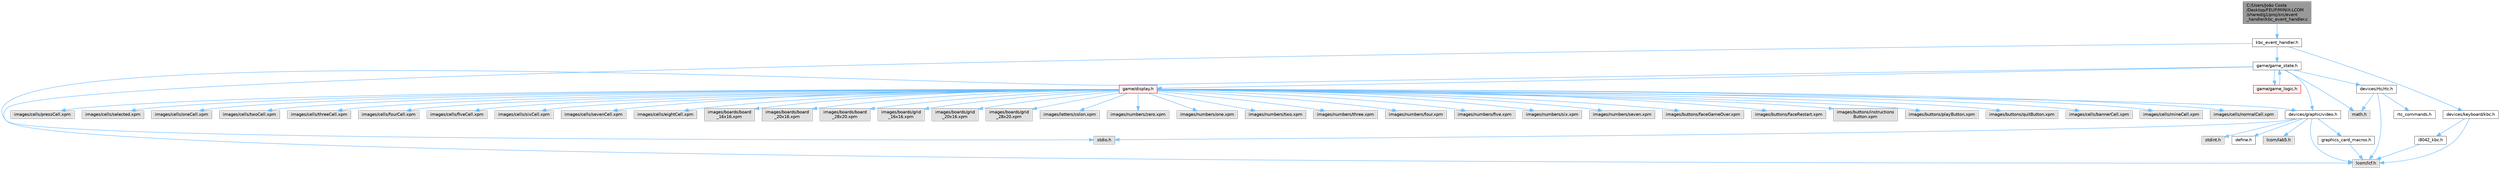 digraph "C:/Users/João Costa/Desktop/FEUP/MINIX-LCOM/shared/g1/proj/src/event_handler/kbc_event_handler.c"
{
 // LATEX_PDF_SIZE
  bgcolor="transparent";
  edge [fontname=Helvetica,fontsize=10,labelfontname=Helvetica,labelfontsize=10];
  node [fontname=Helvetica,fontsize=10,shape=box,height=0.2,width=0.4];
  Node1 [label="C:/Users/João Costa\l/Desktop/FEUP/MINIX-LCOM\l/shared/g1/proj/src/event\l_handler/kbc_event_handler.c",height=0.2,width=0.4,color="gray40", fillcolor="grey60", style="filled", fontcolor="black",tooltip=" "];
  Node1 -> Node2 [color="steelblue1",style="solid"];
  Node2 [label="kbc_event_handler.h",height=0.2,width=0.4,color="grey40", fillcolor="white", style="filled",URL="$kbc__event__handler_8h.html",tooltip=" "];
  Node2 -> Node3 [color="steelblue1",style="solid"];
  Node3 [label="stdio.h",height=0.2,width=0.4,color="grey60", fillcolor="#E0E0E0", style="filled",tooltip=" "];
  Node2 -> Node4 [color="steelblue1",style="solid"];
  Node4 [label="devices/keyboard/kbc.h",height=0.2,width=0.4,color="grey40", fillcolor="white", style="filled",URL="$kbc_8h.html",tooltip=" "];
  Node4 -> Node5 [color="steelblue1",style="solid"];
  Node5 [label="lcom/lcf.h",height=0.2,width=0.4,color="grey60", fillcolor="#E0E0E0", style="filled",tooltip=" "];
  Node4 -> Node6 [color="steelblue1",style="solid"];
  Node6 [label="i8042_kbc.h",height=0.2,width=0.4,color="grey40", fillcolor="white", style="filled",URL="$i8042__kbc_8h.html",tooltip=" "];
  Node6 -> Node5 [color="steelblue1",style="solid"];
  Node2 -> Node7 [color="steelblue1",style="solid"];
  Node7 [label="game/game_state.h",height=0.2,width=0.4,color="grey40", fillcolor="white", style="filled",URL="$game__state_8h.html",tooltip=" "];
  Node7 -> Node5 [color="steelblue1",style="solid"];
  Node7 -> Node8 [color="steelblue1",style="solid"];
  Node8 [label="math.h",height=0.2,width=0.4,color="grey60", fillcolor="#E0E0E0", style="filled",tooltip=" "];
  Node7 -> Node9 [color="steelblue1",style="solid"];
  Node9 [label="devices/graphic/video.h",height=0.2,width=0.4,color="grey40", fillcolor="white", style="filled",URL="$video_8h.html",tooltip=" "];
  Node9 -> Node5 [color="steelblue1",style="solid"];
  Node9 -> Node10 [color="steelblue1",style="solid"];
  Node10 [label="lcom/lab5.h",height=0.2,width=0.4,color="grey60", fillcolor="#E0E0E0", style="filled",tooltip=" "];
  Node9 -> Node11 [color="steelblue1",style="solid"];
  Node11 [label="stdint.h",height=0.2,width=0.4,color="grey60", fillcolor="#E0E0E0", style="filled",tooltip=" "];
  Node9 -> Node3 [color="steelblue1",style="solid"];
  Node9 -> Node12 [color="steelblue1",style="solid"];
  Node12 [label="define.h",height=0.2,width=0.4,color="grey40", fillcolor="white", style="filled",URL="$define_8h.html",tooltip=" "];
  Node9 -> Node13 [color="steelblue1",style="solid"];
  Node13 [label="graphics_card_macros.h",height=0.2,width=0.4,color="grey40", fillcolor="white", style="filled",URL="$graphics__card__macros_8h.html",tooltip=" "];
  Node13 -> Node5 [color="steelblue1",style="solid"];
  Node7 -> Node14 [color="steelblue1",style="solid"];
  Node14 [label="devices/rtc/rtc.h",height=0.2,width=0.4,color="grey40", fillcolor="white", style="filled",URL="$rtc_8h.html",tooltip=" "];
  Node14 -> Node15 [color="steelblue1",style="solid"];
  Node15 [label="rtc_commands.h",height=0.2,width=0.4,color="grey40", fillcolor="white", style="filled",URL="$rtc__commands_8h.html",tooltip=" "];
  Node14 -> Node5 [color="steelblue1",style="solid"];
  Node14 -> Node8 [color="steelblue1",style="solid"];
  Node7 -> Node16 [color="steelblue1",style="solid"];
  Node16 [label="game/display.h",height=0.2,width=0.4,color="red", fillcolor="#FFF0F0", style="filled",URL="$display_8h.html",tooltip=" "];
  Node16 -> Node9 [color="steelblue1",style="solid"];
  Node16 -> Node17 [color="steelblue1",style="solid"];
  Node17 [label="images/buttons/faceGameOver.xpm",height=0.2,width=0.4,color="grey60", fillcolor="#E0E0E0", style="filled",tooltip=" "];
  Node16 -> Node18 [color="steelblue1",style="solid"];
  Node18 [label="images/buttons/faceRestart.xpm",height=0.2,width=0.4,color="grey60", fillcolor="#E0E0E0", style="filled",tooltip=" "];
  Node16 -> Node19 [color="steelblue1",style="solid"];
  Node19 [label="images/buttons/instructions\lButton.xpm",height=0.2,width=0.4,color="grey60", fillcolor="#E0E0E0", style="filled",tooltip=" "];
  Node16 -> Node20 [color="steelblue1",style="solid"];
  Node20 [label="images/buttons/playButton.xpm",height=0.2,width=0.4,color="grey60", fillcolor="#E0E0E0", style="filled",tooltip=" "];
  Node16 -> Node21 [color="steelblue1",style="solid"];
  Node21 [label="images/buttons/quitButton.xpm",height=0.2,width=0.4,color="grey60", fillcolor="#E0E0E0", style="filled",tooltip=" "];
  Node16 -> Node22 [color="steelblue1",style="solid"];
  Node22 [label="images/cells/bannerCell.xpm",height=0.2,width=0.4,color="grey60", fillcolor="#E0E0E0", style="filled",tooltip=" "];
  Node16 -> Node23 [color="steelblue1",style="solid"];
  Node23 [label="images/cells/mineCell.xpm",height=0.2,width=0.4,color="grey60", fillcolor="#E0E0E0", style="filled",tooltip=" "];
  Node16 -> Node24 [color="steelblue1",style="solid"];
  Node24 [label="images/cells/normalCell.xpm",height=0.2,width=0.4,color="grey60", fillcolor="#E0E0E0", style="filled",tooltip=" "];
  Node16 -> Node25 [color="steelblue1",style="solid"];
  Node25 [label="images/cells/pressCell.xpm",height=0.2,width=0.4,color="grey60", fillcolor="#E0E0E0", style="filled",tooltip=" "];
  Node16 -> Node26 [color="steelblue1",style="solid"];
  Node26 [label="images/cells/selected.xpm",height=0.2,width=0.4,color="grey60", fillcolor="#E0E0E0", style="filled",tooltip=" "];
  Node16 -> Node27 [color="steelblue1",style="solid"];
  Node27 [label="images/cells/oneCell.xpm",height=0.2,width=0.4,color="grey60", fillcolor="#E0E0E0", style="filled",tooltip=" "];
  Node16 -> Node28 [color="steelblue1",style="solid"];
  Node28 [label="images/cells/twoCell.xpm",height=0.2,width=0.4,color="grey60", fillcolor="#E0E0E0", style="filled",tooltip=" "];
  Node16 -> Node29 [color="steelblue1",style="solid"];
  Node29 [label="images/cells/threeCell.xpm",height=0.2,width=0.4,color="grey60", fillcolor="#E0E0E0", style="filled",tooltip=" "];
  Node16 -> Node30 [color="steelblue1",style="solid"];
  Node30 [label="images/cells/fourCell.xpm",height=0.2,width=0.4,color="grey60", fillcolor="#E0E0E0", style="filled",tooltip=" "];
  Node16 -> Node31 [color="steelblue1",style="solid"];
  Node31 [label="images/cells/fiveCell.xpm",height=0.2,width=0.4,color="grey60", fillcolor="#E0E0E0", style="filled",tooltip=" "];
  Node16 -> Node32 [color="steelblue1",style="solid"];
  Node32 [label="images/cells/sixCell.xpm",height=0.2,width=0.4,color="grey60", fillcolor="#E0E0E0", style="filled",tooltip=" "];
  Node16 -> Node33 [color="steelblue1",style="solid"];
  Node33 [label="images/cells/sevenCell.xpm",height=0.2,width=0.4,color="grey60", fillcolor="#E0E0E0", style="filled",tooltip=" "];
  Node16 -> Node34 [color="steelblue1",style="solid"];
  Node34 [label="images/cells/eightCell.xpm",height=0.2,width=0.4,color="grey60", fillcolor="#E0E0E0", style="filled",tooltip=" "];
  Node16 -> Node35 [color="steelblue1",style="solid"];
  Node35 [label="images/boards/board\l_16x16.xpm",height=0.2,width=0.4,color="grey60", fillcolor="#E0E0E0", style="filled",tooltip=" "];
  Node16 -> Node36 [color="steelblue1",style="solid"];
  Node36 [label="images/boards/board\l_20x16.xpm",height=0.2,width=0.4,color="grey60", fillcolor="#E0E0E0", style="filled",tooltip=" "];
  Node16 -> Node37 [color="steelblue1",style="solid"];
  Node37 [label="images/boards/board\l_28x20.xpm",height=0.2,width=0.4,color="grey60", fillcolor="#E0E0E0", style="filled",tooltip=" "];
  Node16 -> Node38 [color="steelblue1",style="solid"];
  Node38 [label="images/boards/grid\l_16x16.xpm",height=0.2,width=0.4,color="grey60", fillcolor="#E0E0E0", style="filled",tooltip=" "];
  Node16 -> Node39 [color="steelblue1",style="solid"];
  Node39 [label="images/boards/grid\l_20x16.xpm",height=0.2,width=0.4,color="grey60", fillcolor="#E0E0E0", style="filled",tooltip=" "];
  Node16 -> Node40 [color="steelblue1",style="solid"];
  Node40 [label="images/boards/grid\l_28x20.xpm",height=0.2,width=0.4,color="grey60", fillcolor="#E0E0E0", style="filled",tooltip=" "];
  Node16 -> Node41 [color="steelblue1",style="solid"];
  Node41 [label="images/letters/colon.xpm",height=0.2,width=0.4,color="grey60", fillcolor="#E0E0E0", style="filled",tooltip=" "];
  Node16 -> Node42 [color="steelblue1",style="solid"];
  Node42 [label="images/numbers/zero.xpm",height=0.2,width=0.4,color="grey60", fillcolor="#E0E0E0", style="filled",tooltip=" "];
  Node16 -> Node43 [color="steelblue1",style="solid"];
  Node43 [label="images/numbers/one.xpm",height=0.2,width=0.4,color="grey60", fillcolor="#E0E0E0", style="filled",tooltip=" "];
  Node16 -> Node44 [color="steelblue1",style="solid"];
  Node44 [label="images/numbers/two.xpm",height=0.2,width=0.4,color="grey60", fillcolor="#E0E0E0", style="filled",tooltip=" "];
  Node16 -> Node45 [color="steelblue1",style="solid"];
  Node45 [label="images/numbers/three.xpm",height=0.2,width=0.4,color="grey60", fillcolor="#E0E0E0", style="filled",tooltip=" "];
  Node16 -> Node46 [color="steelblue1",style="solid"];
  Node46 [label="images/numbers/four.xpm",height=0.2,width=0.4,color="grey60", fillcolor="#E0E0E0", style="filled",tooltip=" "];
  Node16 -> Node47 [color="steelblue1",style="solid"];
  Node47 [label="images/numbers/five.xpm",height=0.2,width=0.4,color="grey60", fillcolor="#E0E0E0", style="filled",tooltip=" "];
  Node16 -> Node48 [color="steelblue1",style="solid"];
  Node48 [label="images/numbers/six.xpm",height=0.2,width=0.4,color="grey60", fillcolor="#E0E0E0", style="filled",tooltip=" "];
  Node16 -> Node49 [color="steelblue1",style="solid"];
  Node49 [label="images/numbers/seven.xpm",height=0.2,width=0.4,color="grey60", fillcolor="#E0E0E0", style="filled",tooltip=" "];
  Node7 -> Node61 [color="steelblue1",style="solid"];
  Node61 [label="game/game_logic.h",height=0.2,width=0.4,color="red", fillcolor="#FFF0F0", style="filled",URL="$game__logic_8h.html",tooltip=" "];
  Node61 -> Node7 [color="steelblue1",style="solid"];
}

